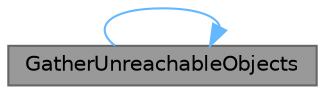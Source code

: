 digraph "GatherUnreachableObjects"
{
 // INTERACTIVE_SVG=YES
 // LATEX_PDF_SIZE
  bgcolor="transparent";
  edge [fontname=Helvetica,fontsize=10,labelfontname=Helvetica,labelfontsize=10];
  node [fontname=Helvetica,fontsize=10,shape=box,height=0.2,width=0.4];
  rankdir="LR";
  Node1 [id="Node000001",label="GatherUnreachableObjects",height=0.2,width=0.4,color="gray40", fillcolor="grey60", style="filled", fontcolor="black",tooltip="Gathers unreachable objects for IncrementalPurgeGarbage."];
  Node1 -> Node1 [id="edge1_Node000001_Node000001",color="steelblue1",style="solid",tooltip=" "];
}
